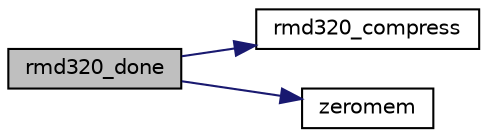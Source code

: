 digraph "rmd320_done"
{
 // LATEX_PDF_SIZE
  edge [fontname="Helvetica",fontsize="10",labelfontname="Helvetica",labelfontsize="10"];
  node [fontname="Helvetica",fontsize="10",shape=record];
  rankdir="LR";
  Node4 [label="rmd320_done",height=0.2,width=0.4,color="black", fillcolor="grey75", style="filled", fontcolor="black",tooltip="Terminate the hash to get the digest."];
  Node4 -> Node5 [color="midnightblue",fontsize="10",style="solid",fontname="Helvetica"];
  Node5 [label="rmd320_compress",height=0.2,width=0.4,color="black", fillcolor="white", style="filled",URL="$rmd320_8c.html#ad8758a0686a3904117d723a94bf13c0f",tooltip=" "];
  Node4 -> Node6 [color="midnightblue",fontsize="10",style="solid",fontname="Helvetica"];
  Node6 [label="zeromem",height=0.2,width=0.4,color="black", fillcolor="white", style="filled",URL="$tomcrypt__misc_8h.html#a63b6e188713790263bfd3612fe8b398f",tooltip="Zero a block of memory."];
}
